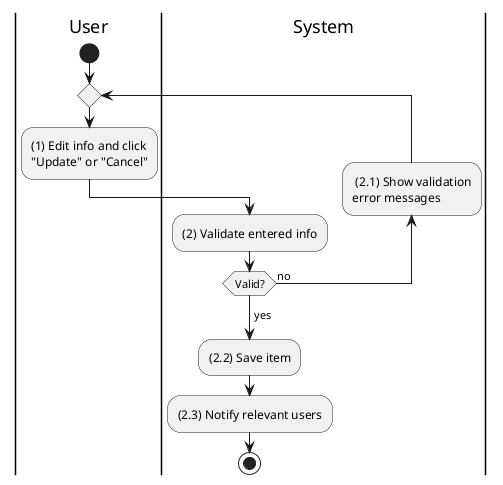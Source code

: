 @startuml sales-order-update
|u|User
|s|System

|u|
start
repeat
    :(1) Edit info and click\n"Update" or "Cancel";
    |s|
    :(2) Validate entered info;
    backward: (2.1) Show validation\nerror messages;
repeat while (Valid?) is (no)
->yes;
:(2.2) Save item;
:(2.3) Notify relevant users;
stop
@enduml